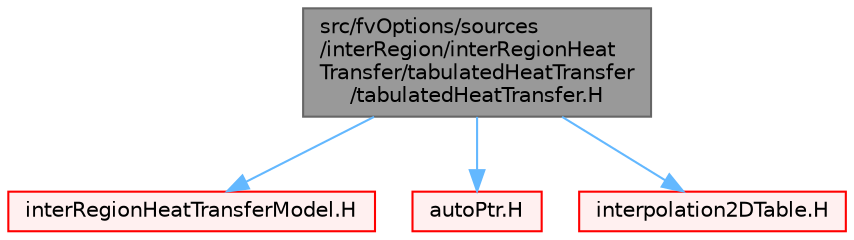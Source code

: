 digraph "src/fvOptions/sources/interRegion/interRegionHeatTransfer/tabulatedHeatTransfer/tabulatedHeatTransfer.H"
{
 // LATEX_PDF_SIZE
  bgcolor="transparent";
  edge [fontname=Helvetica,fontsize=10,labelfontname=Helvetica,labelfontsize=10];
  node [fontname=Helvetica,fontsize=10,shape=box,height=0.2,width=0.4];
  Node1 [id="Node000001",label="src/fvOptions/sources\l/interRegion/interRegionHeat\lTransfer/tabulatedHeatTransfer\l/tabulatedHeatTransfer.H",height=0.2,width=0.4,color="gray40", fillcolor="grey60", style="filled", fontcolor="black",tooltip=" "];
  Node1 -> Node2 [id="edge1_Node000001_Node000002",color="steelblue1",style="solid",tooltip=" "];
  Node2 [id="Node000002",label="interRegionHeatTransferModel.H",height=0.2,width=0.4,color="red", fillcolor="#FFF0F0", style="filled",URL="$interRegionHeatTransferModel_8H.html",tooltip=" "];
  Node1 -> Node104 [id="edge2_Node000001_Node000104",color="steelblue1",style="solid",tooltip=" "];
  Node104 [id="Node000104",label="autoPtr.H",height=0.2,width=0.4,color="red", fillcolor="#FFF0F0", style="filled",URL="$autoPtr_8H.html",tooltip=" "];
  Node1 -> Node431 [id="edge3_Node000001_Node000431",color="steelblue1",style="solid",tooltip=" "];
  Node431 [id="Node000431",label="interpolation2DTable.H",height=0.2,width=0.4,color="red", fillcolor="#FFF0F0", style="filled",URL="$interpolation2DTable_8H.html",tooltip=" "];
}

